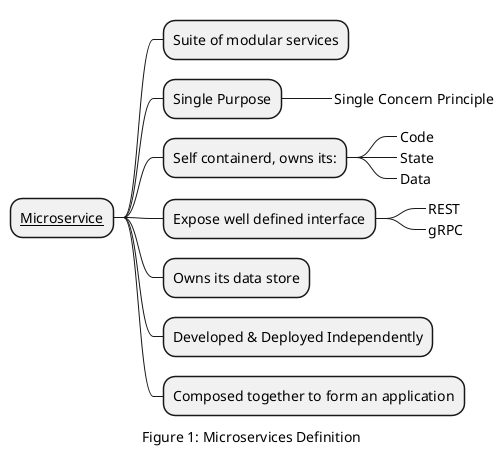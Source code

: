 @startmindmap Microservices Definition Components
caption Figure 1: Microservices Definition
' sd s
* __Microservice__
** Suite of modular services
** Single Purpose
***_  Single Concern Principle
** Self containerd, owns its:
***_  Code
***_  State
***_  Data
** Expose well defined interface
***_ REST
***_ gRPC
** Owns its data store
** Developed & Deployed Independently
** Composed together to form an application
@endmindmap

